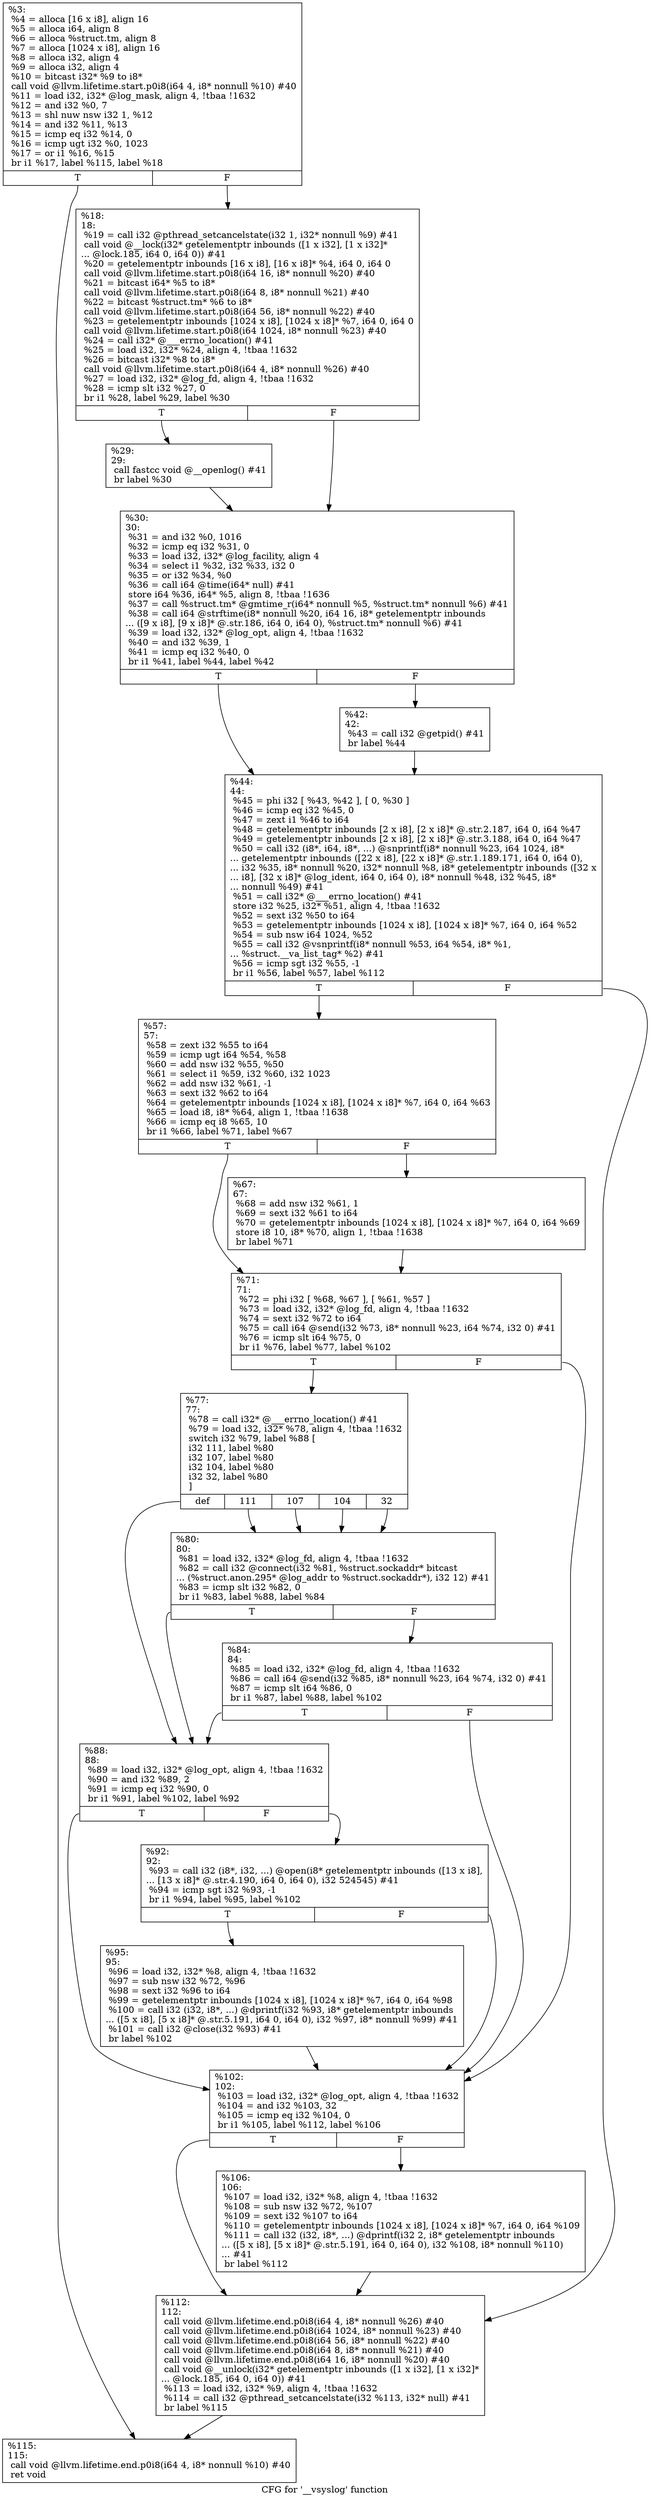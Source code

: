 digraph "CFG for '__vsyslog' function" {
	label="CFG for '__vsyslog' function";

	Node0x1bb4da0 [shape=record,label="{%3:\l  %4 = alloca [16 x i8], align 16\l  %5 = alloca i64, align 8\l  %6 = alloca %struct.tm, align 8\l  %7 = alloca [1024 x i8], align 16\l  %8 = alloca i32, align 4\l  %9 = alloca i32, align 4\l  %10 = bitcast i32* %9 to i8*\l  call void @llvm.lifetime.start.p0i8(i64 4, i8* nonnull %10) #40\l  %11 = load i32, i32* @log_mask, align 4, !tbaa !1632\l  %12 = and i32 %0, 7\l  %13 = shl nuw nsw i32 1, %12\l  %14 = and i32 %11, %13\l  %15 = icmp eq i32 %14, 0\l  %16 = icmp ugt i32 %0, 1023\l  %17 = or i1 %16, %15\l  br i1 %17, label %115, label %18\l|{<s0>T|<s1>F}}"];
	Node0x1bb4da0:s0 -> Node0x1bb5340;
	Node0x1bb4da0:s1 -> Node0x1bb4df0;
	Node0x1bb4df0 [shape=record,label="{%18:\l18:                                               \l  %19 = call i32 @pthread_setcancelstate(i32 1, i32* nonnull %9) #41\l  call void @__lock(i32* getelementptr inbounds ([1 x i32], [1 x i32]*\l... @lock.185, i64 0, i64 0)) #41\l  %20 = getelementptr inbounds [16 x i8], [16 x i8]* %4, i64 0, i64 0\l  call void @llvm.lifetime.start.p0i8(i64 16, i8* nonnull %20) #40\l  %21 = bitcast i64* %5 to i8*\l  call void @llvm.lifetime.start.p0i8(i64 8, i8* nonnull %21) #40\l  %22 = bitcast %struct.tm* %6 to i8*\l  call void @llvm.lifetime.start.p0i8(i64 56, i8* nonnull %22) #40\l  %23 = getelementptr inbounds [1024 x i8], [1024 x i8]* %7, i64 0, i64 0\l  call void @llvm.lifetime.start.p0i8(i64 1024, i8* nonnull %23) #40\l  %24 = call i32* @___errno_location() #41\l  %25 = load i32, i32* %24, align 4, !tbaa !1632\l  %26 = bitcast i32* %8 to i8*\l  call void @llvm.lifetime.start.p0i8(i64 4, i8* nonnull %26) #40\l  %27 = load i32, i32* @log_fd, align 4, !tbaa !1632\l  %28 = icmp slt i32 %27, 0\l  br i1 %28, label %29, label %30\l|{<s0>T|<s1>F}}"];
	Node0x1bb4df0:s0 -> Node0x1bb4e40;
	Node0x1bb4df0:s1 -> Node0x1bb4e90;
	Node0x1bb4e40 [shape=record,label="{%29:\l29:                                               \l  call fastcc void @__openlog() #41\l  br label %30\l}"];
	Node0x1bb4e40 -> Node0x1bb4e90;
	Node0x1bb4e90 [shape=record,label="{%30:\l30:                                               \l  %31 = and i32 %0, 1016\l  %32 = icmp eq i32 %31, 0\l  %33 = load i32, i32* @log_facility, align 4\l  %34 = select i1 %32, i32 %33, i32 0\l  %35 = or i32 %34, %0\l  %36 = call i64 @time(i64* null) #41\l  store i64 %36, i64* %5, align 8, !tbaa !1636\l  %37 = call %struct.tm* @gmtime_r(i64* nonnull %5, %struct.tm* nonnull %6) #41\l  %38 = call i64 @strftime(i8* nonnull %20, i64 16, i8* getelementptr inbounds\l... ([9 x i8], [9 x i8]* @.str.186, i64 0, i64 0), %struct.tm* nonnull %6) #41\l  %39 = load i32, i32* @log_opt, align 4, !tbaa !1632\l  %40 = and i32 %39, 1\l  %41 = icmp eq i32 %40, 0\l  br i1 %41, label %44, label %42\l|{<s0>T|<s1>F}}"];
	Node0x1bb4e90:s0 -> Node0x1bb4f30;
	Node0x1bb4e90:s1 -> Node0x1bb4ee0;
	Node0x1bb4ee0 [shape=record,label="{%42:\l42:                                               \l  %43 = call i32 @getpid() #41\l  br label %44\l}"];
	Node0x1bb4ee0 -> Node0x1bb4f30;
	Node0x1bb4f30 [shape=record,label="{%44:\l44:                                               \l  %45 = phi i32 [ %43, %42 ], [ 0, %30 ]\l  %46 = icmp eq i32 %45, 0\l  %47 = zext i1 %46 to i64\l  %48 = getelementptr inbounds [2 x i8], [2 x i8]* @.str.2.187, i64 0, i64 %47\l  %49 = getelementptr inbounds [2 x i8], [2 x i8]* @.str.3.188, i64 0, i64 %47\l  %50 = call i32 (i8*, i64, i8*, ...) @snprintf(i8* nonnull %23, i64 1024, i8*\l... getelementptr inbounds ([22 x i8], [22 x i8]* @.str.1.189.171, i64 0, i64 0),\l... i32 %35, i8* nonnull %20, i32* nonnull %8, i8* getelementptr inbounds ([32 x\l... i8], [32 x i8]* @log_ident, i64 0, i64 0), i8* nonnull %48, i32 %45, i8*\l... nonnull %49) #41\l  %51 = call i32* @___errno_location() #41\l  store i32 %25, i32* %51, align 4, !tbaa !1632\l  %52 = sext i32 %50 to i64\l  %53 = getelementptr inbounds [1024 x i8], [1024 x i8]* %7, i64 0, i64 %52\l  %54 = sub nsw i64 1024, %52\l  %55 = call i32 @vsnprintf(i8* nonnull %53, i64 %54, i8* %1,\l... %struct.__va_list_tag* %2) #41\l  %56 = icmp sgt i32 %55, -1\l  br i1 %56, label %57, label %112\l|{<s0>T|<s1>F}}"];
	Node0x1bb4f30:s0 -> Node0x1bb4f80;
	Node0x1bb4f30:s1 -> Node0x1bb52f0;
	Node0x1bb4f80 [shape=record,label="{%57:\l57:                                               \l  %58 = zext i32 %55 to i64\l  %59 = icmp ugt i64 %54, %58\l  %60 = add nsw i32 %55, %50\l  %61 = select i1 %59, i32 %60, i32 1023\l  %62 = add nsw i32 %61, -1\l  %63 = sext i32 %62 to i64\l  %64 = getelementptr inbounds [1024 x i8], [1024 x i8]* %7, i64 0, i64 %63\l  %65 = load i8, i8* %64, align 1, !tbaa !1638\l  %66 = icmp eq i8 %65, 10\l  br i1 %66, label %71, label %67\l|{<s0>T|<s1>F}}"];
	Node0x1bb4f80:s0 -> Node0x1bb5020;
	Node0x1bb4f80:s1 -> Node0x1bb4fd0;
	Node0x1bb4fd0 [shape=record,label="{%67:\l67:                                               \l  %68 = add nsw i32 %61, 1\l  %69 = sext i32 %61 to i64\l  %70 = getelementptr inbounds [1024 x i8], [1024 x i8]* %7, i64 0, i64 %69\l  store i8 10, i8* %70, align 1, !tbaa !1638\l  br label %71\l}"];
	Node0x1bb4fd0 -> Node0x1bb5020;
	Node0x1bb5020 [shape=record,label="{%71:\l71:                                               \l  %72 = phi i32 [ %68, %67 ], [ %61, %57 ]\l  %73 = load i32, i32* @log_fd, align 4, !tbaa !1632\l  %74 = sext i32 %72 to i64\l  %75 = call i64 @send(i32 %73, i8* nonnull %23, i64 %74, i32 0) #41\l  %76 = icmp slt i64 %75, 0\l  br i1 %76, label %77, label %102\l|{<s0>T|<s1>F}}"];
	Node0x1bb5020:s0 -> Node0x1bb5070;
	Node0x1bb5020:s1 -> Node0x1bb5250;
	Node0x1bb5070 [shape=record,label="{%77:\l77:                                               \l  %78 = call i32* @___errno_location() #41\l  %79 = load i32, i32* %78, align 4, !tbaa !1632\l  switch i32 %79, label %88 [\l    i32 111, label %80\l    i32 107, label %80\l    i32 104, label %80\l    i32 32, label %80\l  ]\l|{<s0>def|<s1>111|<s2>107|<s3>104|<s4>32}}"];
	Node0x1bb5070:s0 -> Node0x1bb5160;
	Node0x1bb5070:s1 -> Node0x1bb50c0;
	Node0x1bb5070:s2 -> Node0x1bb50c0;
	Node0x1bb5070:s3 -> Node0x1bb50c0;
	Node0x1bb5070:s4 -> Node0x1bb50c0;
	Node0x1bb50c0 [shape=record,label="{%80:\l80:                                               \l  %81 = load i32, i32* @log_fd, align 4, !tbaa !1632\l  %82 = call i32 @connect(i32 %81, %struct.sockaddr* bitcast\l... (%struct.anon.295* @log_addr to %struct.sockaddr*), i32 12) #41\l  %83 = icmp slt i32 %82, 0\l  br i1 %83, label %88, label %84\l|{<s0>T|<s1>F}}"];
	Node0x1bb50c0:s0 -> Node0x1bb5160;
	Node0x1bb50c0:s1 -> Node0x1bb5110;
	Node0x1bb5110 [shape=record,label="{%84:\l84:                                               \l  %85 = load i32, i32* @log_fd, align 4, !tbaa !1632\l  %86 = call i64 @send(i32 %85, i8* nonnull %23, i64 %74, i32 0) #41\l  %87 = icmp slt i64 %86, 0\l  br i1 %87, label %88, label %102\l|{<s0>T|<s1>F}}"];
	Node0x1bb5110:s0 -> Node0x1bb5160;
	Node0x1bb5110:s1 -> Node0x1bb5250;
	Node0x1bb5160 [shape=record,label="{%88:\l88:                                               \l  %89 = load i32, i32* @log_opt, align 4, !tbaa !1632\l  %90 = and i32 %89, 2\l  %91 = icmp eq i32 %90, 0\l  br i1 %91, label %102, label %92\l|{<s0>T|<s1>F}}"];
	Node0x1bb5160:s0 -> Node0x1bb5250;
	Node0x1bb5160:s1 -> Node0x1bb51b0;
	Node0x1bb51b0 [shape=record,label="{%92:\l92:                                               \l  %93 = call i32 (i8*, i32, ...) @open(i8* getelementptr inbounds ([13 x i8],\l... [13 x i8]* @.str.4.190, i64 0, i64 0), i32 524545) #41\l  %94 = icmp sgt i32 %93, -1\l  br i1 %94, label %95, label %102\l|{<s0>T|<s1>F}}"];
	Node0x1bb51b0:s0 -> Node0x1bb5200;
	Node0x1bb51b0:s1 -> Node0x1bb5250;
	Node0x1bb5200 [shape=record,label="{%95:\l95:                                               \l  %96 = load i32, i32* %8, align 4, !tbaa !1632\l  %97 = sub nsw i32 %72, %96\l  %98 = sext i32 %96 to i64\l  %99 = getelementptr inbounds [1024 x i8], [1024 x i8]* %7, i64 0, i64 %98\l  %100 = call i32 (i32, i8*, ...) @dprintf(i32 %93, i8* getelementptr inbounds\l... ([5 x i8], [5 x i8]* @.str.5.191, i64 0, i64 0), i32 %97, i8* nonnull %99) #41\l  %101 = call i32 @close(i32 %93) #41\l  br label %102\l}"];
	Node0x1bb5200 -> Node0x1bb5250;
	Node0x1bb5250 [shape=record,label="{%102:\l102:                                              \l  %103 = load i32, i32* @log_opt, align 4, !tbaa !1632\l  %104 = and i32 %103, 32\l  %105 = icmp eq i32 %104, 0\l  br i1 %105, label %112, label %106\l|{<s0>T|<s1>F}}"];
	Node0x1bb5250:s0 -> Node0x1bb52f0;
	Node0x1bb5250:s1 -> Node0x1bb52a0;
	Node0x1bb52a0 [shape=record,label="{%106:\l106:                                              \l  %107 = load i32, i32* %8, align 4, !tbaa !1632\l  %108 = sub nsw i32 %72, %107\l  %109 = sext i32 %107 to i64\l  %110 = getelementptr inbounds [1024 x i8], [1024 x i8]* %7, i64 0, i64 %109\l  %111 = call i32 (i32, i8*, ...) @dprintf(i32 2, i8* getelementptr inbounds\l... ([5 x i8], [5 x i8]* @.str.5.191, i64 0, i64 0), i32 %108, i8* nonnull %110)\l... #41\l  br label %112\l}"];
	Node0x1bb52a0 -> Node0x1bb52f0;
	Node0x1bb52f0 [shape=record,label="{%112:\l112:                                              \l  call void @llvm.lifetime.end.p0i8(i64 4, i8* nonnull %26) #40\l  call void @llvm.lifetime.end.p0i8(i64 1024, i8* nonnull %23) #40\l  call void @llvm.lifetime.end.p0i8(i64 56, i8* nonnull %22) #40\l  call void @llvm.lifetime.end.p0i8(i64 8, i8* nonnull %21) #40\l  call void @llvm.lifetime.end.p0i8(i64 16, i8* nonnull %20) #40\l  call void @__unlock(i32* getelementptr inbounds ([1 x i32], [1 x i32]*\l... @lock.185, i64 0, i64 0)) #41\l  %113 = load i32, i32* %9, align 4, !tbaa !1632\l  %114 = call i32 @pthread_setcancelstate(i32 %113, i32* null) #41\l  br label %115\l}"];
	Node0x1bb52f0 -> Node0x1bb5340;
	Node0x1bb5340 [shape=record,label="{%115:\l115:                                              \l  call void @llvm.lifetime.end.p0i8(i64 4, i8* nonnull %10) #40\l  ret void\l}"];
}
